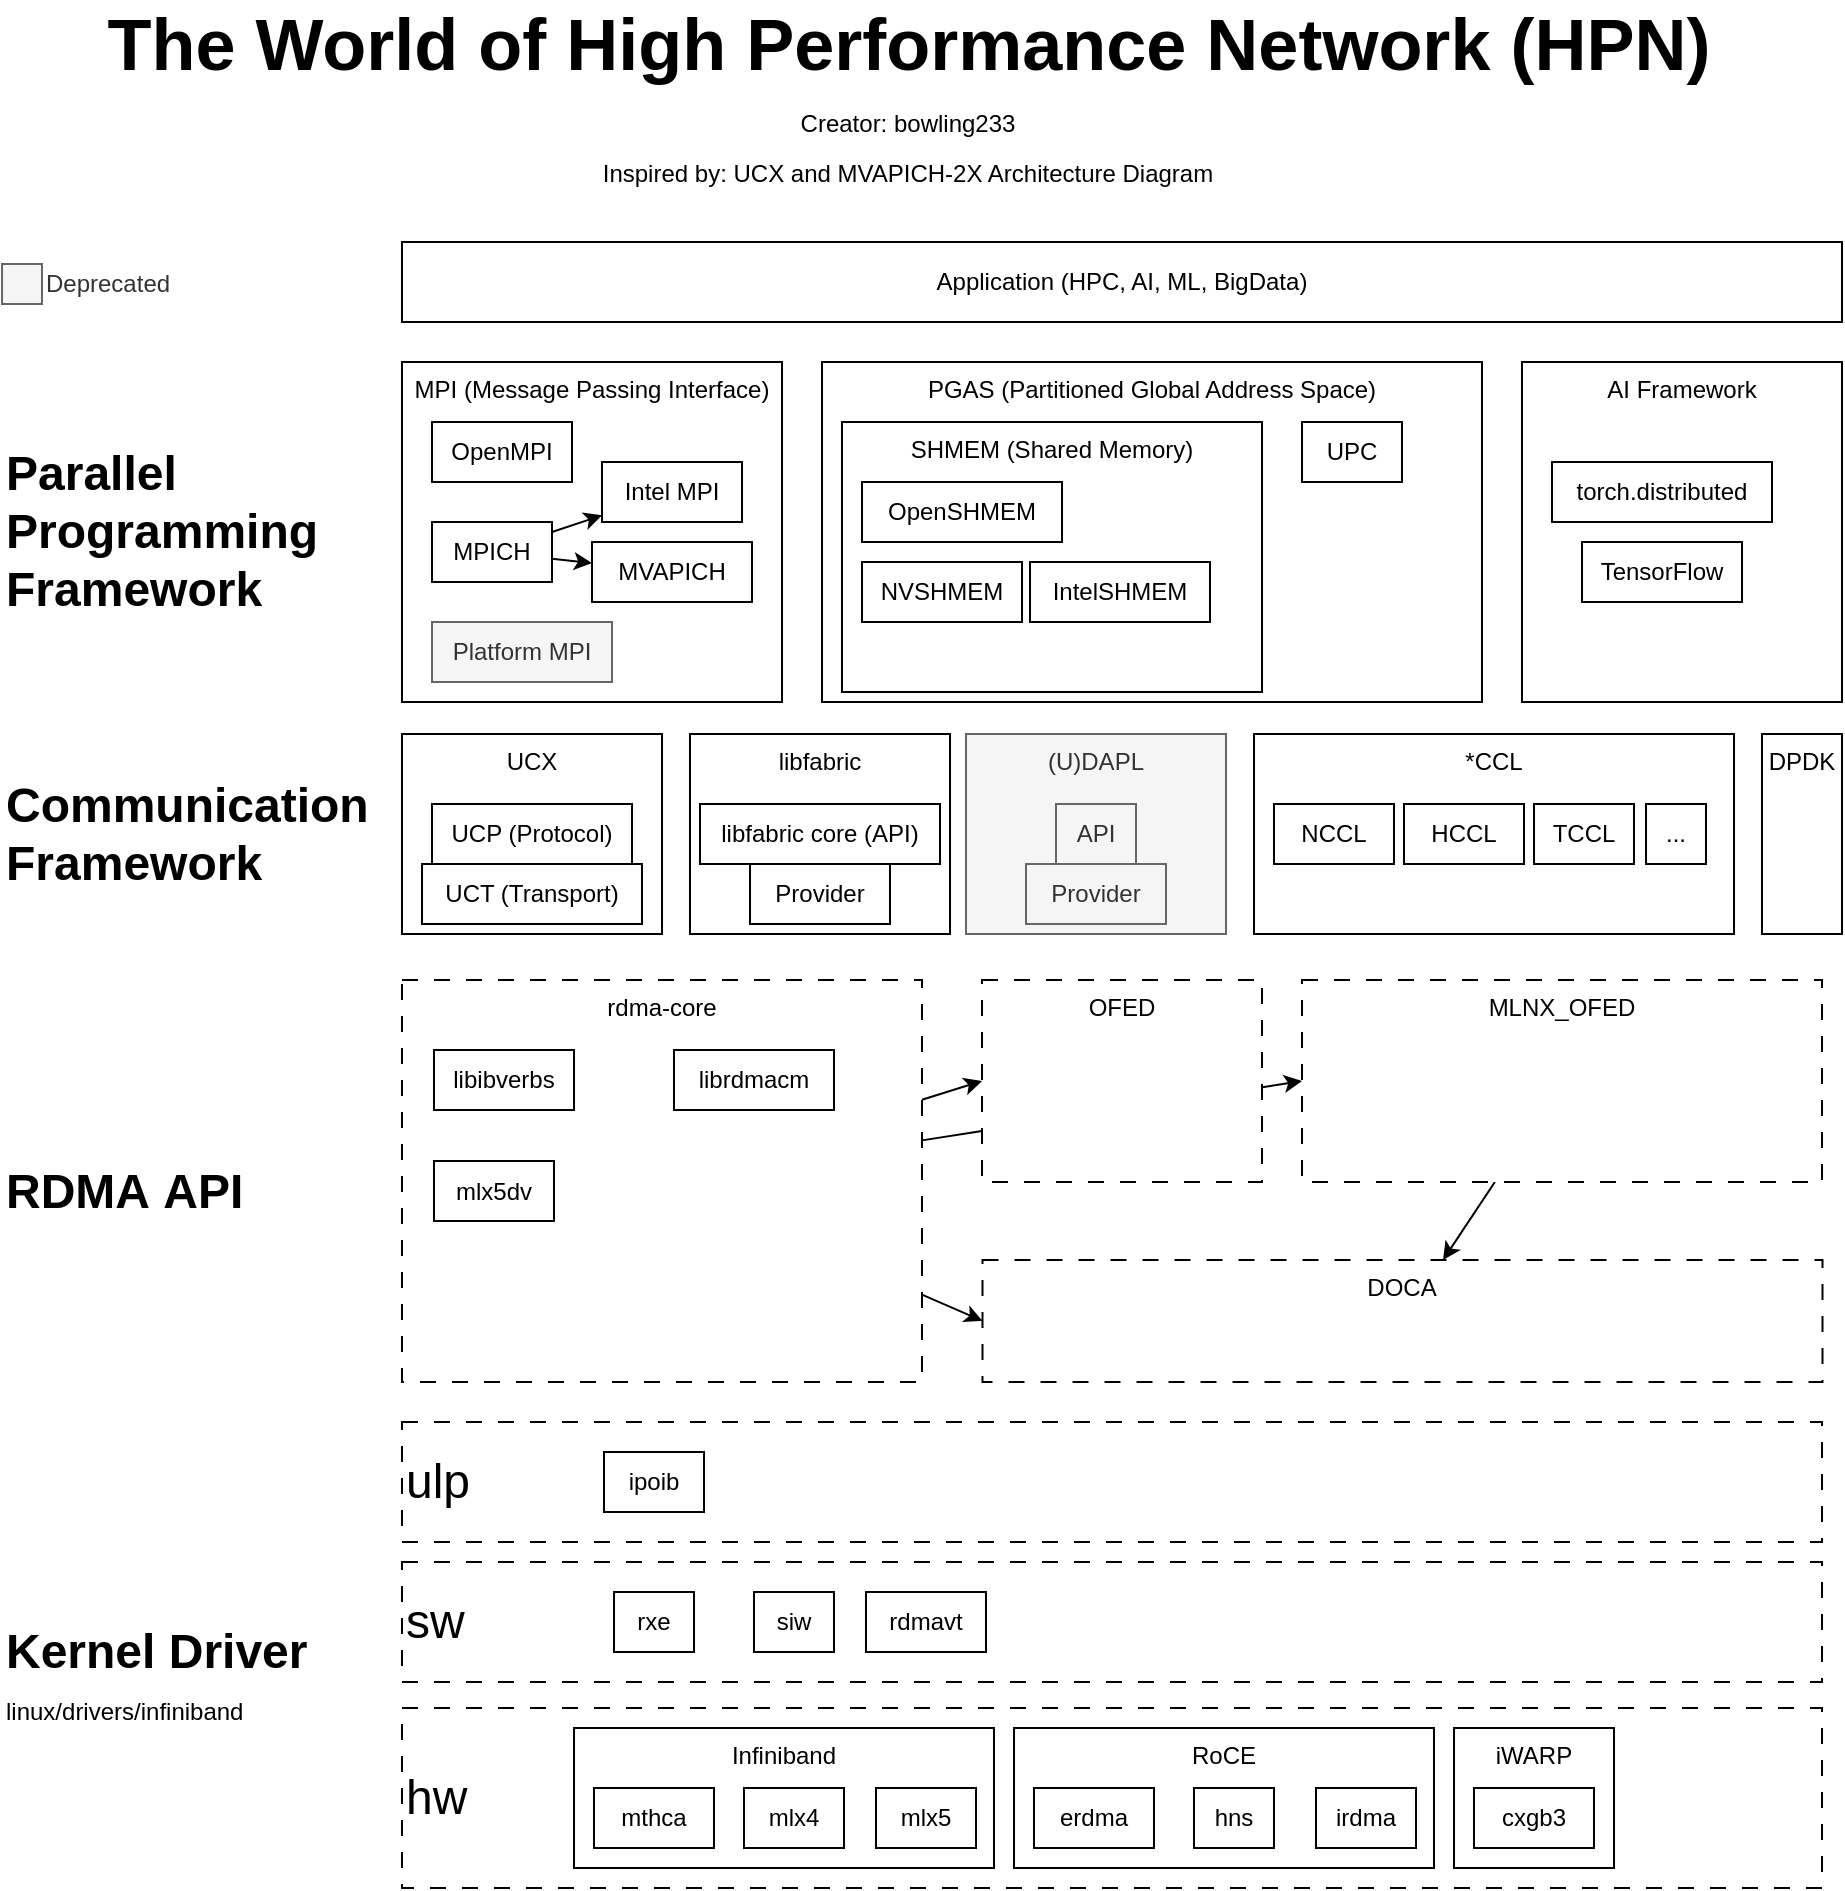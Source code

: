 <mxfile>
    <diagram name="第 1 页" id="ebd0SypMFmkXTo0tFTf7">
        <mxGraphModel dx="2109" dy="977" grid="1" gridSize="10" guides="1" tooltips="1" connect="1" arrows="1" fold="1" page="0" pageScale="1" pageWidth="827" pageHeight="1169" math="0" shadow="0">
            <root>
                <mxCell id="0"/>
                <mxCell id="1" parent="0"/>
                <mxCell id="30" value="hw" style="rounded=0;whiteSpace=wrap;html=1;verticalAlign=middle;dashed=1;dashPattern=8 8;align=left;fontSize=24;" parent="1" vertex="1">
                    <mxGeometry x="100" y="1013" width="710" height="90" as="geometry"/>
                </mxCell>
                <mxCell id="20" value="Infiniband" style="rounded=0;whiteSpace=wrap;html=1;verticalAlign=top;" parent="1" vertex="1">
                    <mxGeometry x="186" y="1023" width="210" height="70" as="geometry"/>
                </mxCell>
                <mxCell id="10" style="edgeStyle=none;html=1;entryX=0;entryY=0.5;entryDx=0;entryDy=0;" parent="1" source="5" target="7" edge="1">
                    <mxGeometry relative="1" as="geometry"/>
                </mxCell>
                <mxCell id="11" style="edgeStyle=none;html=1;entryX=0;entryY=0.5;entryDx=0;entryDy=0;" parent="1" source="5" target="8" edge="1">
                    <mxGeometry relative="1" as="geometry"/>
                </mxCell>
                <mxCell id="12" style="edgeStyle=none;html=1;entryX=0;entryY=0.5;entryDx=0;entryDy=0;" parent="1" source="5" target="9" edge="1">
                    <mxGeometry relative="1" as="geometry"/>
                </mxCell>
                <mxCell id="5" value="rdma-core" style="rounded=0;whiteSpace=wrap;html=1;verticalAlign=top;dashed=1;dashPattern=8 8;" parent="1" vertex="1">
                    <mxGeometry x="100" y="649" width="260" height="201" as="geometry"/>
                </mxCell>
                <mxCell id="Q0vGUsLp9HMjobRbkaUK-1" value="Application (HPC, AI, ML, BigData)" style="rounded=0;whiteSpace=wrap;html=1;" parent="1" vertex="1">
                    <mxGeometry x="100" y="280" width="720" height="40" as="geometry"/>
                </mxCell>
                <mxCell id="Q0vGUsLp9HMjobRbkaUK-2" value="MPI (Message Passing Interface)" style="rounded=0;whiteSpace=wrap;html=1;verticalAlign=top;" parent="1" vertex="1">
                    <mxGeometry x="100" y="340" width="190" height="170" as="geometry"/>
                </mxCell>
                <mxCell id="Q0vGUsLp9HMjobRbkaUK-3" value="&lt;div&gt;Parallel&lt;/div&gt;Programming&lt;div&gt;&lt;span style=&quot;background-color: transparent; color: light-dark(rgb(0, 0, 0), rgb(255, 255, 255));&quot;&gt;Framework&lt;/span&gt;&lt;/div&gt;" style="text;html=1;align=left;verticalAlign=middle;whiteSpace=wrap;rounded=0;fontStyle=1;fontSize=24;" parent="1" vertex="1">
                    <mxGeometry x="-100" y="410" width="60" height="30" as="geometry"/>
                </mxCell>
                <mxCell id="Q0vGUsLp9HMjobRbkaUK-5" value="OpenMPI" style="rounded=0;whiteSpace=wrap;html=1;autosize=1;" parent="1" vertex="1">
                    <mxGeometry x="115" y="370" width="70" height="30" as="geometry"/>
                </mxCell>
                <mxCell id="Q0vGUsLp9HMjobRbkaUK-6" value="Intel MPI" style="rounded=0;whiteSpace=wrap;html=1;autosize=1;" parent="1" vertex="1">
                    <mxGeometry x="200" y="390" width="70" height="30" as="geometry"/>
                </mxCell>
                <mxCell id="Q0vGUsLp9HMjobRbkaUK-11" style="edgeStyle=none;shape=connector;rounded=0;orthogonalLoop=1;jettySize=auto;html=1;strokeColor=default;align=center;verticalAlign=middle;fontFamily=Helvetica;fontSize=11;fontColor=default;labelBackgroundColor=default;endArrow=classic;" parent="1" source="Q0vGUsLp9HMjobRbkaUK-7" target="Q0vGUsLp9HMjobRbkaUK-10" edge="1">
                    <mxGeometry relative="1" as="geometry"/>
                </mxCell>
                <mxCell id="Q0vGUsLp9HMjobRbkaUK-7" value="MPICH" style="rounded=0;whiteSpace=wrap;html=1;autosize=1;" parent="1" vertex="1">
                    <mxGeometry x="115" y="420" width="60" height="30" as="geometry"/>
                </mxCell>
                <mxCell id="Q0vGUsLp9HMjobRbkaUK-9" value="" style="endArrow=classic;html=1;rounded=0;" parent="1" source="Q0vGUsLp9HMjobRbkaUK-7" target="Q0vGUsLp9HMjobRbkaUK-6" edge="1">
                    <mxGeometry width="50" height="50" relative="1" as="geometry">
                        <mxPoint x="150" y="600" as="sourcePoint"/>
                        <mxPoint x="200" y="550" as="targetPoint"/>
                    </mxGeometry>
                </mxCell>
                <mxCell id="Q0vGUsLp9HMjobRbkaUK-10" value="MVAPICH" style="rounded=0;whiteSpace=wrap;html=1;autosize=1;" parent="1" vertex="1">
                    <mxGeometry x="195" y="430" width="80" height="30" as="geometry"/>
                </mxCell>
                <mxCell id="Q0vGUsLp9HMjobRbkaUK-12" value="Platform MPI" style="rounded=0;whiteSpace=wrap;html=1;autosize=1;fillColor=#f5f5f5;fontColor=#333333;strokeColor=#666666;" parent="1" vertex="1">
                    <mxGeometry x="115" y="470" width="90" height="30" as="geometry"/>
                </mxCell>
                <mxCell id="Q0vGUsLp9HMjobRbkaUK-13" value="PGAS (Partitioned Global Address Space)" style="rounded=0;whiteSpace=wrap;html=1;verticalAlign=top;" parent="1" vertex="1">
                    <mxGeometry x="310" y="340" width="330" height="170" as="geometry"/>
                </mxCell>
                <mxCell id="Q0vGUsLp9HMjobRbkaUK-14" value="SHMEM (Shared Memory)" style="rounded=0;whiteSpace=wrap;html=1;verticalAlign=top;" parent="1" vertex="1">
                    <mxGeometry x="320" y="370" width="210" height="135" as="geometry"/>
                </mxCell>
                <mxCell id="Q0vGUsLp9HMjobRbkaUK-16" value="OpenSHMEM" style="rounded=0;whiteSpace=wrap;html=1;autosize=1;" parent="1" vertex="1">
                    <mxGeometry x="330" y="400" width="100" height="30" as="geometry"/>
                </mxCell>
                <mxCell id="Q0vGUsLp9HMjobRbkaUK-17" value="&lt;div&gt;Communication&lt;/div&gt;&lt;div&gt;&lt;span style=&quot;background-color: transparent; color: light-dark(rgb(0, 0, 0), rgb(255, 255, 255));&quot;&gt;Framework&lt;/span&gt;&lt;/div&gt;" style="text;html=1;align=left;verticalAlign=middle;whiteSpace=wrap;rounded=0;fontStyle=1;fontSize=24;" parent="1" vertex="1">
                    <mxGeometry x="-100" y="561" width="60" height="30" as="geometry"/>
                </mxCell>
                <mxCell id="Q0vGUsLp9HMjobRbkaUK-22" value="UCX" style="rounded=0;whiteSpace=wrap;html=1;verticalAlign=top;" parent="1" vertex="1">
                    <mxGeometry x="100" y="526" width="130" height="100" as="geometry"/>
                </mxCell>
                <mxCell id="Q0vGUsLp9HMjobRbkaUK-23" value="UCP (Protocol)" style="rounded=0;whiteSpace=wrap;html=1;autosize=1;" parent="1" vertex="1">
                    <mxGeometry x="115" y="561" width="100" height="30" as="geometry"/>
                </mxCell>
                <mxCell id="Q0vGUsLp9HMjobRbkaUK-24" value="UCT (Transport)" style="rounded=0;whiteSpace=wrap;html=1;autosize=1;" parent="1" vertex="1">
                    <mxGeometry x="110" y="591" width="110" height="30" as="geometry"/>
                </mxCell>
                <mxCell id="Q0vGUsLp9HMjobRbkaUK-25" value="libfabric" style="rounded=0;whiteSpace=wrap;html=1;verticalAlign=top;" parent="1" vertex="1">
                    <mxGeometry x="244" y="526" width="130" height="100" as="geometry"/>
                </mxCell>
                <mxCell id="Q0vGUsLp9HMjobRbkaUK-26" value="libfabric core (API)" style="rounded=0;whiteSpace=wrap;html=1;autosize=1;" parent="1" vertex="1">
                    <mxGeometry x="249" y="561" width="120" height="30" as="geometry"/>
                </mxCell>
                <mxCell id="Q0vGUsLp9HMjobRbkaUK-27" value="Provider" style="rounded=0;whiteSpace=wrap;html=1;autosize=1;" parent="1" vertex="1">
                    <mxGeometry x="274" y="591" width="70" height="30" as="geometry"/>
                </mxCell>
                <mxCell id="Q0vGUsLp9HMjobRbkaUK-28" value="&lt;div&gt;RDMA&amp;nbsp;&lt;span style=&quot;background-color: transparent;&quot;&gt;API&lt;/span&gt;&lt;/div&gt;" style="text;html=1;align=left;verticalAlign=middle;whiteSpace=wrap;rounded=0;fontStyle=1;fontSize=24;" parent="1" vertex="1">
                    <mxGeometry x="-100" y="739.5" width="170" height="30" as="geometry"/>
                </mxCell>
                <mxCell id="Q0vGUsLp9HMjobRbkaUK-30" value="libibverbs" style="rounded=0;whiteSpace=wrap;html=1;autosize=1;" parent="1" vertex="1">
                    <mxGeometry x="116" y="684" width="70" height="30" as="geometry"/>
                </mxCell>
                <mxCell id="Q0vGUsLp9HMjobRbkaUK-31" value="librdmacm" style="rounded=0;whiteSpace=wrap;html=1;autosize=1;" parent="1" vertex="1">
                    <mxGeometry x="236" y="684" width="80" height="30" as="geometry"/>
                </mxCell>
                <mxCell id="Q0vGUsLp9HMjobRbkaUK-32" value="(U)DAPL" style="rounded=0;whiteSpace=wrap;html=1;verticalAlign=top;fillColor=#f5f5f5;fontColor=#333333;strokeColor=#666666;" parent="1" vertex="1">
                    <mxGeometry x="382" y="526" width="130" height="100" as="geometry"/>
                </mxCell>
                <mxCell id="Q0vGUsLp9HMjobRbkaUK-33" value="API" style="rounded=0;whiteSpace=wrap;html=1;autosize=1;fillColor=#f5f5f5;fontColor=#333333;strokeColor=#666666;" parent="1" vertex="1">
                    <mxGeometry x="427" y="561" width="40" height="30" as="geometry"/>
                </mxCell>
                <mxCell id="Q0vGUsLp9HMjobRbkaUK-34" value="Provider" style="rounded=0;whiteSpace=wrap;html=1;autosize=1;fillColor=#f5f5f5;fontColor=#333333;strokeColor=#666666;" parent="1" vertex="1">
                    <mxGeometry x="412" y="591" width="70" height="30" as="geometry"/>
                </mxCell>
                <mxCell id="Q0vGUsLp9HMjobRbkaUK-35" value="NVSHMEM" style="rounded=0;whiteSpace=wrap;html=1;autosize=1;" parent="1" vertex="1">
                    <mxGeometry x="330" y="440" width="80" height="30" as="geometry"/>
                </mxCell>
                <mxCell id="Q0vGUsLp9HMjobRbkaUK-36" value="AI Framework" style="rounded=0;whiteSpace=wrap;html=1;verticalAlign=top;" parent="1" vertex="1">
                    <mxGeometry x="660" y="340" width="160" height="170" as="geometry"/>
                </mxCell>
                <mxCell id="Q0vGUsLp9HMjobRbkaUK-37" value="torch.distributed" style="rounded=0;whiteSpace=wrap;html=1;autosize=1;" parent="1" vertex="1">
                    <mxGeometry x="675" y="390" width="110" height="30" as="geometry"/>
                </mxCell>
                <mxCell id="Q0vGUsLp9HMjobRbkaUK-38" value="TensorFlow" style="rounded=0;whiteSpace=wrap;html=1;autosize=1;" parent="1" vertex="1">
                    <mxGeometry x="690" y="430" width="80" height="30" as="geometry"/>
                </mxCell>
                <mxCell id="Q0vGUsLp9HMjobRbkaUK-40" value="*CCL" style="rounded=0;whiteSpace=wrap;html=1;verticalAlign=top;" parent="1" vertex="1">
                    <mxGeometry x="526" y="526" width="240" height="100" as="geometry"/>
                </mxCell>
                <mxCell id="Q0vGUsLp9HMjobRbkaUK-41" value="NCCL" style="rounded=0;whiteSpace=wrap;html=1;autosize=1;" parent="1" vertex="1">
                    <mxGeometry x="536" y="561" width="60" height="30" as="geometry"/>
                </mxCell>
                <mxCell id="Q0vGUsLp9HMjobRbkaUK-42" value="HCCL" style="rounded=0;whiteSpace=wrap;html=1;autosize=1;" parent="1" vertex="1">
                    <mxGeometry x="601" y="561" width="60" height="30" as="geometry"/>
                </mxCell>
                <mxCell id="Q0vGUsLp9HMjobRbkaUK-43" value="TCCL" style="rounded=0;whiteSpace=wrap;html=1;autosize=1;" parent="1" vertex="1">
                    <mxGeometry x="666" y="561" width="50" height="30" as="geometry"/>
                </mxCell>
                <mxCell id="Q0vGUsLp9HMjobRbkaUK-44" value="..." style="rounded=0;whiteSpace=wrap;html=1;autosize=1;" parent="1" vertex="1">
                    <mxGeometry x="722" y="561" width="30" height="30" as="geometry"/>
                </mxCell>
                <mxCell id="Q0vGUsLp9HMjobRbkaUK-45" value="IntelSHMEM" style="rounded=0;whiteSpace=wrap;html=1;autosize=1;" parent="1" vertex="1">
                    <mxGeometry x="414" y="440" width="90" height="30" as="geometry"/>
                </mxCell>
                <mxCell id="Q0vGUsLp9HMjobRbkaUK-46" value="mlx5dv" style="rounded=0;whiteSpace=wrap;html=1;autosize=1;" parent="1" vertex="1">
                    <mxGeometry x="116" y="739.5" width="60" height="30" as="geometry"/>
                </mxCell>
                <mxCell id="Q0vGUsLp9HMjobRbkaUK-50" value="UPC" style="rounded=0;whiteSpace=wrap;html=1;autosize=1;" parent="1" vertex="1">
                    <mxGeometry x="550" y="370" width="50" height="30" as="geometry"/>
                </mxCell>
                <mxCell id="2" value="Deprecated" style="rounded=0;whiteSpace=wrap;html=1;verticalAlign=middle;fillColor=#f5f5f5;fontColor=#333333;strokeColor=#666666;autosize=0;labelPosition=right;verticalLabelPosition=middle;align=left;" parent="1" vertex="1">
                    <mxGeometry x="-100" y="291" width="20" height="20" as="geometry"/>
                </mxCell>
                <mxCell id="3" value="The World of High Performance Network (HPN)" style="text;html=1;align=center;verticalAlign=middle;whiteSpace=wrap;rounded=0;fontStyle=1;fontSize=36;" parent="1" vertex="1">
                    <mxGeometry x="-77.25" y="166" width="860.5" height="30" as="geometry"/>
                </mxCell>
                <mxCell id="7" value="OFED" style="rounded=0;whiteSpace=wrap;html=1;verticalAlign=top;dashed=1;dashPattern=8 8;" parent="1" vertex="1">
                    <mxGeometry x="390" y="649" width="140" height="101" as="geometry"/>
                </mxCell>
                <mxCell id="13" style="edgeStyle=none;html=1;" parent="1" source="8" target="9" edge="1">
                    <mxGeometry relative="1" as="geometry"/>
                </mxCell>
                <mxCell id="8" value="MLNX_OFED" style="rounded=0;whiteSpace=wrap;html=1;verticalAlign=top;dashed=1;dashPattern=8 8;" parent="1" vertex="1">
                    <mxGeometry x="550" y="649" width="260" height="101" as="geometry"/>
                </mxCell>
                <mxCell id="9" value="DOCA" style="rounded=0;whiteSpace=wrap;html=1;verticalAlign=top;dashed=1;dashPattern=8 8;" parent="1" vertex="1">
                    <mxGeometry x="390.25" y="789" width="420" height="61" as="geometry"/>
                </mxCell>
                <mxCell id="14" value="Creator: bowling233" style="text;html=1;align=center;verticalAlign=middle;whiteSpace=wrap;rounded=0;" parent="1" vertex="1">
                    <mxGeometry x="253" y="206" width="200" height="30" as="geometry"/>
                </mxCell>
                <mxCell id="15" value="Inspired by: UCX and MVAPICH-2X Architecture Diagram" style="text;html=1;align=center;verticalAlign=middle;whiteSpace=wrap;rounded=0;" parent="1" vertex="1">
                    <mxGeometry x="163" y="231" width="380" height="30" as="geometry"/>
                </mxCell>
                <mxCell id="16" value="Kernel Driver" style="text;html=1;align=left;verticalAlign=middle;whiteSpace=wrap;rounded=0;fontStyle=1;fontSize=24;" parent="1" vertex="1">
                    <mxGeometry x="-99.75" y="970" width="170" height="30" as="geometry"/>
                </mxCell>
                <mxCell id="17" value="mthca" style="rounded=0;whiteSpace=wrap;html=1;autosize=1;" parent="1" vertex="1">
                    <mxGeometry x="196" y="1053" width="60" height="30" as="geometry"/>
                </mxCell>
                <mxCell id="18" value="mlx5" style="rounded=0;whiteSpace=wrap;html=1;autosize=1;" parent="1" vertex="1">
                    <mxGeometry x="337" y="1053" width="50" height="30" as="geometry"/>
                </mxCell>
                <mxCell id="19" value="mlx4" style="rounded=0;whiteSpace=wrap;html=1;autosize=1;" parent="1" vertex="1">
                    <mxGeometry x="271" y="1053" width="50" height="30" as="geometry"/>
                </mxCell>
                <mxCell id="21" value="RoCE" style="rounded=0;whiteSpace=wrap;html=1;verticalAlign=top;" parent="1" vertex="1">
                    <mxGeometry x="406" y="1023" width="210" height="70" as="geometry"/>
                </mxCell>
                <mxCell id="22" value="erdma" style="rounded=0;whiteSpace=wrap;html=1;autosize=1;" parent="1" vertex="1">
                    <mxGeometry x="416" y="1053" width="60" height="30" as="geometry"/>
                </mxCell>
                <mxCell id="23" value="irdma" style="rounded=0;whiteSpace=wrap;html=1;autosize=1;" parent="1" vertex="1">
                    <mxGeometry x="557" y="1053" width="50" height="30" as="geometry"/>
                </mxCell>
                <mxCell id="24" value="hns" style="rounded=0;whiteSpace=wrap;html=1;autosize=1;" parent="1" vertex="1">
                    <mxGeometry x="496" y="1053" width="40" height="30" as="geometry"/>
                </mxCell>
                <mxCell id="25" value="iWARP" style="rounded=0;whiteSpace=wrap;html=1;verticalAlign=top;strokeColor=default;" parent="1" vertex="1">
                    <mxGeometry x="626" y="1023" width="80" height="70" as="geometry"/>
                </mxCell>
                <mxCell id="26" value="cxgb3" style="rounded=0;whiteSpace=wrap;html=1;autosize=1;" parent="1" vertex="1">
                    <mxGeometry x="636" y="1053" width="60" height="30" as="geometry"/>
                </mxCell>
                <mxCell id="31" value="sw" style="rounded=0;whiteSpace=wrap;html=1;verticalAlign=middle;dashed=1;dashPattern=8 8;align=left;fontSize=24;" parent="1" vertex="1">
                    <mxGeometry x="100" y="940" width="710" height="60" as="geometry"/>
                </mxCell>
                <mxCell id="33" value="rxe" style="rounded=0;whiteSpace=wrap;html=1;autosize=1;" parent="1" vertex="1">
                    <mxGeometry x="206" y="955" width="40" height="30" as="geometry"/>
                </mxCell>
                <mxCell id="34" value="rdmavt" style="rounded=0;whiteSpace=wrap;html=1;autosize=1;" parent="1" vertex="1">
                    <mxGeometry x="332" y="955" width="60" height="30" as="geometry"/>
                </mxCell>
                <mxCell id="35" value="siw" style="rounded=0;whiteSpace=wrap;html=1;autosize=1;" parent="1" vertex="1">
                    <mxGeometry x="276" y="955" width="40" height="30" as="geometry"/>
                </mxCell>
                <mxCell id="42" value="ulp" style="rounded=0;whiteSpace=wrap;html=1;verticalAlign=middle;dashed=1;dashPattern=8 8;align=left;fontSize=24;" parent="1" vertex="1">
                    <mxGeometry x="100" y="870" width="710" height="60" as="geometry"/>
                </mxCell>
                <mxCell id="43" value="ipoib" style="rounded=0;whiteSpace=wrap;html=1;autosize=1;" parent="1" vertex="1">
                    <mxGeometry x="201" y="885" width="50" height="30" as="geometry"/>
                </mxCell>
                <mxCell id="44" value="linux/drivers/infiniband" style="text;html=1;align=left;verticalAlign=middle;whiteSpace=wrap;rounded=0;" parent="1" vertex="1">
                    <mxGeometry x="-99.75" y="1000" width="129.75" height="30" as="geometry"/>
                </mxCell>
                <mxCell id="45" value="DPDK" style="rounded=0;whiteSpace=wrap;html=1;verticalAlign=top;" vertex="1" parent="1">
                    <mxGeometry x="780" y="526" width="40" height="100" as="geometry"/>
                </mxCell>
            </root>
        </mxGraphModel>
    </diagram>
</mxfile>